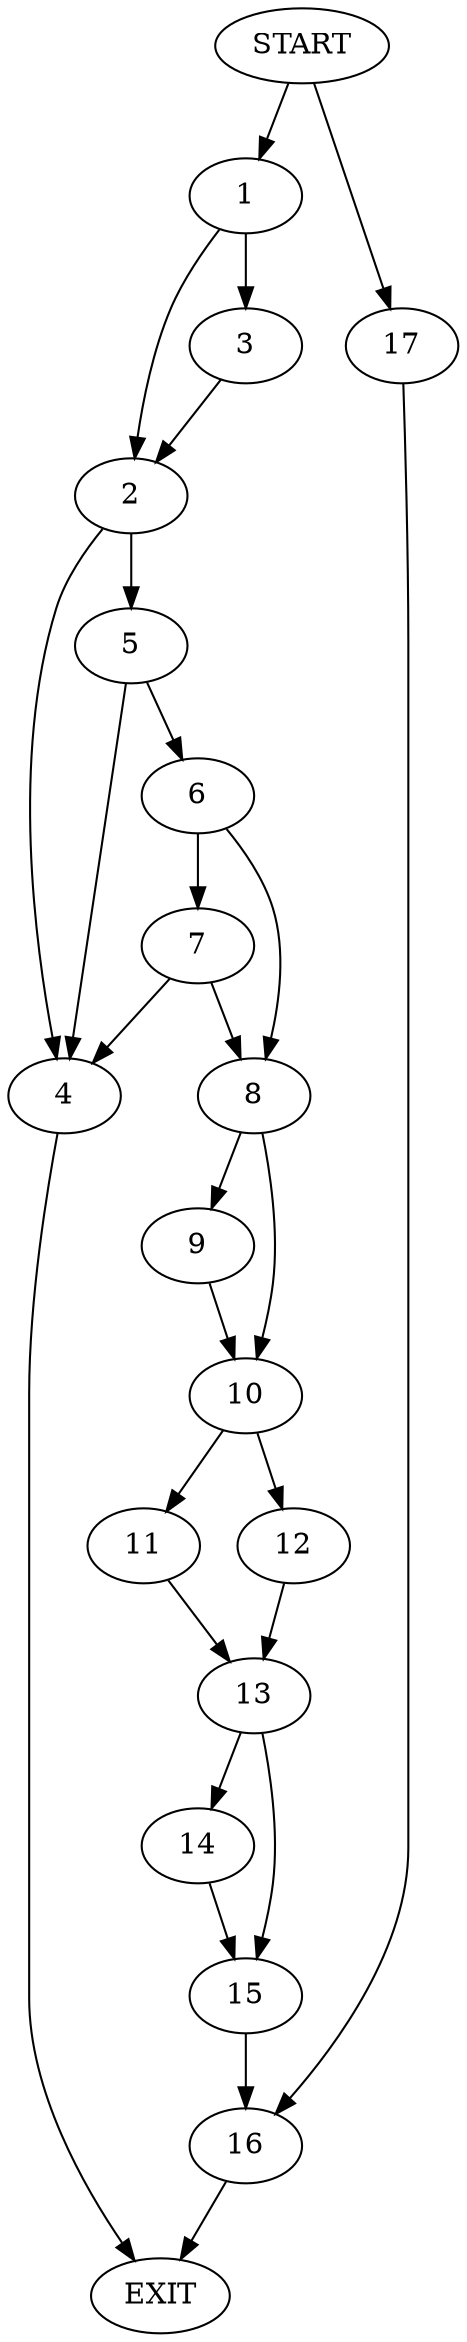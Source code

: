 digraph {
0 [label="START"]
18 [label="EXIT"]
0 -> 1
1 -> 2
1 -> 3
2 -> 4
2 -> 5
3 -> 2
4 -> 18
5 -> 4
5 -> 6
6 -> 7
6 -> 8
7 -> 8
7 -> 4
8 -> 9
8 -> 10
10 -> 11
10 -> 12
9 -> 10
11 -> 13
12 -> 13
13 -> 14
13 -> 15
14 -> 15
15 -> 16
16 -> 18
0 -> 17
17 -> 16
}
